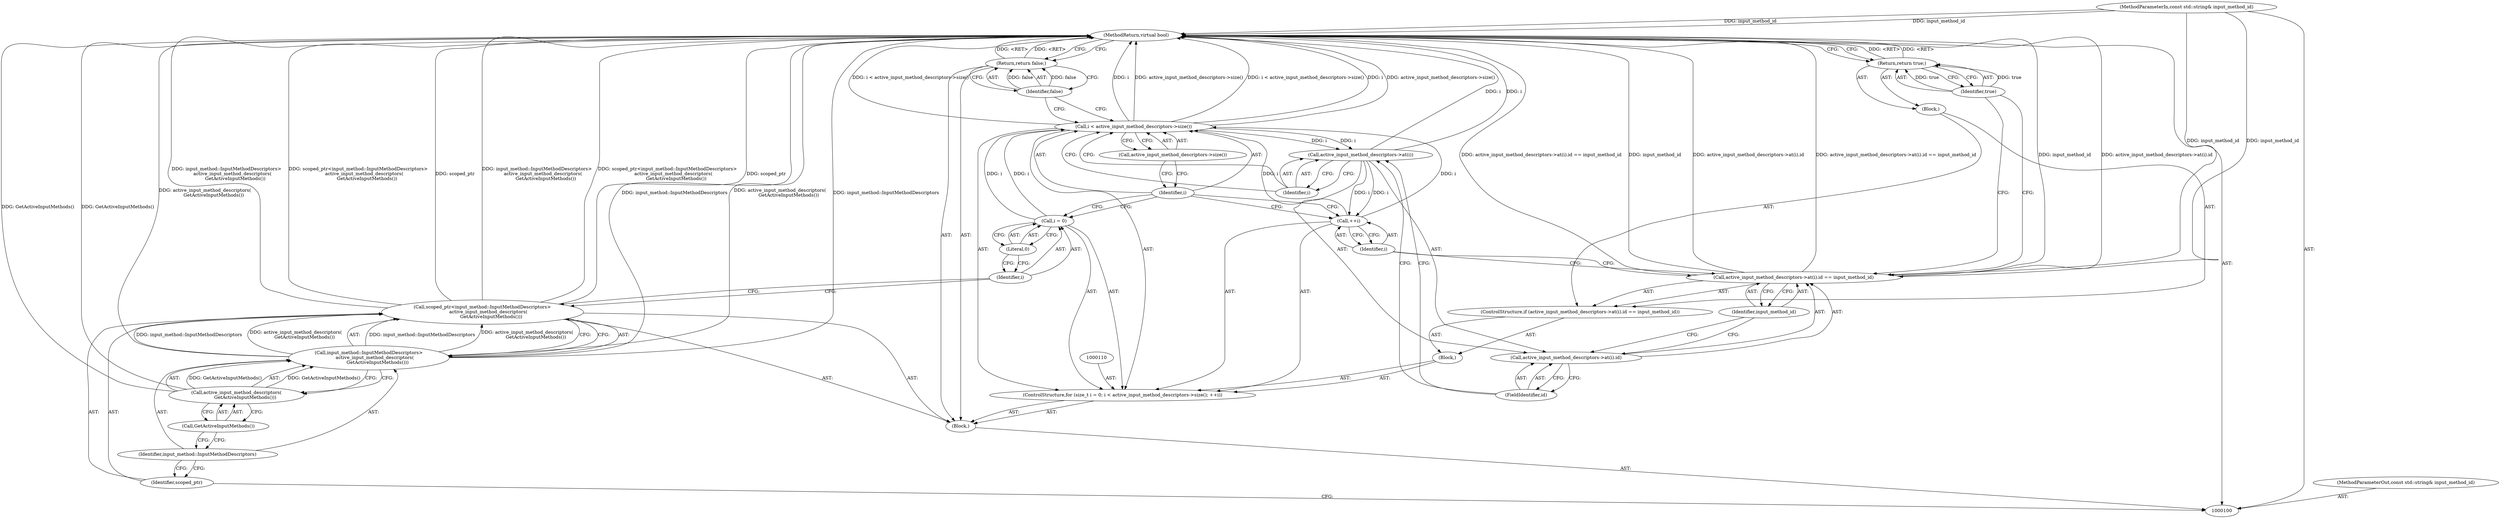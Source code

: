digraph "0_Chrome_dc7b094a338c6c521f918f478e993f0f74bbea0d_20" {
"1000132" [label="(MethodReturn,virtual bool)"];
"1000101" [label="(MethodParameterIn,const std::string& input_method_id)"];
"1000183" [label="(MethodParameterOut,const std::string& input_method_id)"];
"1000102" [label="(Block,)"];
"1000131" [label="(Identifier,false)"];
"1000130" [label="(Return,return false;)"];
"1000105" [label="(Call,input_method::InputMethodDescriptors>\n        active_input_method_descriptors(\n            GetActiveInputMethods()))"];
"1000106" [label="(Identifier,input_method::InputMethodDescriptors)"];
"1000103" [label="(Call,scoped_ptr<input_method::InputMethodDescriptors>\n        active_input_method_descriptors(\n            GetActiveInputMethods()))"];
"1000104" [label="(Identifier,scoped_ptr)"];
"1000107" [label="(Call,active_input_method_descriptors(\n            GetActiveInputMethods()))"];
"1000108" [label="(Call,GetActiveInputMethods())"];
"1000111" [label="(Call,i = 0)"];
"1000112" [label="(Identifier,i)"];
"1000113" [label="(Literal,0)"];
"1000114" [label="(Call,i < active_input_method_descriptors->size())"];
"1000115" [label="(Identifier,i)"];
"1000116" [label="(Call,active_input_method_descriptors->size())"];
"1000109" [label="(ControlStructure,for (size_t i = 0; i < active_input_method_descriptors->size(); ++i))"];
"1000117" [label="(Call,++i)"];
"1000118" [label="(Identifier,i)"];
"1000119" [label="(Block,)"];
"1000121" [label="(Call,active_input_method_descriptors->at(i).id == input_method_id)"];
"1000122" [label="(Call,active_input_method_descriptors->at(i).id)"];
"1000123" [label="(Call,active_input_method_descriptors->at(i))"];
"1000124" [label="(Identifier,i)"];
"1000125" [label="(FieldIdentifier,id)"];
"1000126" [label="(Identifier,input_method_id)"];
"1000120" [label="(ControlStructure,if (active_input_method_descriptors->at(i).id == input_method_id))"];
"1000127" [label="(Block,)"];
"1000129" [label="(Identifier,true)"];
"1000128" [label="(Return,return true;)"];
"1000132" -> "1000100"  [label="AST: "];
"1000132" -> "1000128"  [label="CFG: "];
"1000132" -> "1000130"  [label="CFG: "];
"1000121" -> "1000132"  [label="DDG: input_method_id"];
"1000121" -> "1000132"  [label="DDG: active_input_method_descriptors->at(i).id"];
"1000121" -> "1000132"  [label="DDG: active_input_method_descriptors->at(i).id == input_method_id"];
"1000107" -> "1000132"  [label="DDG: GetActiveInputMethods()"];
"1000105" -> "1000132"  [label="DDG: active_input_method_descriptors(\n            GetActiveInputMethods())"];
"1000105" -> "1000132"  [label="DDG: input_method::InputMethodDescriptors"];
"1000103" -> "1000132"  [label="DDG: scoped_ptr"];
"1000103" -> "1000132"  [label="DDG: input_method::InputMethodDescriptors>\n        active_input_method_descriptors(\n            GetActiveInputMethods())"];
"1000103" -> "1000132"  [label="DDG: scoped_ptr<input_method::InputMethodDescriptors>\n        active_input_method_descriptors(\n            GetActiveInputMethods())"];
"1000114" -> "1000132"  [label="DDG: i < active_input_method_descriptors->size()"];
"1000114" -> "1000132"  [label="DDG: i"];
"1000114" -> "1000132"  [label="DDG: active_input_method_descriptors->size()"];
"1000101" -> "1000132"  [label="DDG: input_method_id"];
"1000123" -> "1000132"  [label="DDG: i"];
"1000130" -> "1000132"  [label="DDG: <RET>"];
"1000128" -> "1000132"  [label="DDG: <RET>"];
"1000101" -> "1000100"  [label="AST: "];
"1000101" -> "1000132"  [label="DDG: input_method_id"];
"1000101" -> "1000121"  [label="DDG: input_method_id"];
"1000183" -> "1000100"  [label="AST: "];
"1000102" -> "1000100"  [label="AST: "];
"1000103" -> "1000102"  [label="AST: "];
"1000109" -> "1000102"  [label="AST: "];
"1000130" -> "1000102"  [label="AST: "];
"1000131" -> "1000130"  [label="AST: "];
"1000131" -> "1000114"  [label="CFG: "];
"1000130" -> "1000131"  [label="CFG: "];
"1000131" -> "1000130"  [label="DDG: false"];
"1000130" -> "1000102"  [label="AST: "];
"1000130" -> "1000131"  [label="CFG: "];
"1000131" -> "1000130"  [label="AST: "];
"1000132" -> "1000130"  [label="CFG: "];
"1000130" -> "1000132"  [label="DDG: <RET>"];
"1000131" -> "1000130"  [label="DDG: false"];
"1000105" -> "1000103"  [label="AST: "];
"1000105" -> "1000107"  [label="CFG: "];
"1000106" -> "1000105"  [label="AST: "];
"1000107" -> "1000105"  [label="AST: "];
"1000103" -> "1000105"  [label="CFG: "];
"1000105" -> "1000132"  [label="DDG: active_input_method_descriptors(\n            GetActiveInputMethods())"];
"1000105" -> "1000132"  [label="DDG: input_method::InputMethodDescriptors"];
"1000105" -> "1000103"  [label="DDG: input_method::InputMethodDescriptors"];
"1000105" -> "1000103"  [label="DDG: active_input_method_descriptors(\n            GetActiveInputMethods())"];
"1000107" -> "1000105"  [label="DDG: GetActiveInputMethods()"];
"1000106" -> "1000105"  [label="AST: "];
"1000106" -> "1000104"  [label="CFG: "];
"1000108" -> "1000106"  [label="CFG: "];
"1000103" -> "1000102"  [label="AST: "];
"1000103" -> "1000105"  [label="CFG: "];
"1000104" -> "1000103"  [label="AST: "];
"1000105" -> "1000103"  [label="AST: "];
"1000112" -> "1000103"  [label="CFG: "];
"1000103" -> "1000132"  [label="DDG: scoped_ptr"];
"1000103" -> "1000132"  [label="DDG: input_method::InputMethodDescriptors>\n        active_input_method_descriptors(\n            GetActiveInputMethods())"];
"1000103" -> "1000132"  [label="DDG: scoped_ptr<input_method::InputMethodDescriptors>\n        active_input_method_descriptors(\n            GetActiveInputMethods())"];
"1000105" -> "1000103"  [label="DDG: input_method::InputMethodDescriptors"];
"1000105" -> "1000103"  [label="DDG: active_input_method_descriptors(\n            GetActiveInputMethods())"];
"1000104" -> "1000103"  [label="AST: "];
"1000104" -> "1000100"  [label="CFG: "];
"1000106" -> "1000104"  [label="CFG: "];
"1000107" -> "1000105"  [label="AST: "];
"1000107" -> "1000108"  [label="CFG: "];
"1000108" -> "1000107"  [label="AST: "];
"1000105" -> "1000107"  [label="CFG: "];
"1000107" -> "1000132"  [label="DDG: GetActiveInputMethods()"];
"1000107" -> "1000105"  [label="DDG: GetActiveInputMethods()"];
"1000108" -> "1000107"  [label="AST: "];
"1000108" -> "1000106"  [label="CFG: "];
"1000107" -> "1000108"  [label="CFG: "];
"1000111" -> "1000109"  [label="AST: "];
"1000111" -> "1000113"  [label="CFG: "];
"1000112" -> "1000111"  [label="AST: "];
"1000113" -> "1000111"  [label="AST: "];
"1000115" -> "1000111"  [label="CFG: "];
"1000111" -> "1000114"  [label="DDG: i"];
"1000112" -> "1000111"  [label="AST: "];
"1000112" -> "1000103"  [label="CFG: "];
"1000113" -> "1000112"  [label="CFG: "];
"1000113" -> "1000111"  [label="AST: "];
"1000113" -> "1000112"  [label="CFG: "];
"1000111" -> "1000113"  [label="CFG: "];
"1000114" -> "1000109"  [label="AST: "];
"1000114" -> "1000116"  [label="CFG: "];
"1000115" -> "1000114"  [label="AST: "];
"1000116" -> "1000114"  [label="AST: "];
"1000124" -> "1000114"  [label="CFG: "];
"1000131" -> "1000114"  [label="CFG: "];
"1000114" -> "1000132"  [label="DDG: i < active_input_method_descriptors->size()"];
"1000114" -> "1000132"  [label="DDG: i"];
"1000114" -> "1000132"  [label="DDG: active_input_method_descriptors->size()"];
"1000117" -> "1000114"  [label="DDG: i"];
"1000111" -> "1000114"  [label="DDG: i"];
"1000114" -> "1000123"  [label="DDG: i"];
"1000115" -> "1000114"  [label="AST: "];
"1000115" -> "1000111"  [label="CFG: "];
"1000115" -> "1000117"  [label="CFG: "];
"1000116" -> "1000115"  [label="CFG: "];
"1000116" -> "1000114"  [label="AST: "];
"1000116" -> "1000115"  [label="CFG: "];
"1000114" -> "1000116"  [label="CFG: "];
"1000109" -> "1000102"  [label="AST: "];
"1000110" -> "1000109"  [label="AST: "];
"1000111" -> "1000109"  [label="AST: "];
"1000114" -> "1000109"  [label="AST: "];
"1000117" -> "1000109"  [label="AST: "];
"1000119" -> "1000109"  [label="AST: "];
"1000117" -> "1000109"  [label="AST: "];
"1000117" -> "1000118"  [label="CFG: "];
"1000118" -> "1000117"  [label="AST: "];
"1000115" -> "1000117"  [label="CFG: "];
"1000117" -> "1000114"  [label="DDG: i"];
"1000123" -> "1000117"  [label="DDG: i"];
"1000118" -> "1000117"  [label="AST: "];
"1000118" -> "1000121"  [label="CFG: "];
"1000117" -> "1000118"  [label="CFG: "];
"1000119" -> "1000109"  [label="AST: "];
"1000120" -> "1000119"  [label="AST: "];
"1000121" -> "1000120"  [label="AST: "];
"1000121" -> "1000126"  [label="CFG: "];
"1000122" -> "1000121"  [label="AST: "];
"1000126" -> "1000121"  [label="AST: "];
"1000129" -> "1000121"  [label="CFG: "];
"1000118" -> "1000121"  [label="CFG: "];
"1000121" -> "1000132"  [label="DDG: input_method_id"];
"1000121" -> "1000132"  [label="DDG: active_input_method_descriptors->at(i).id"];
"1000121" -> "1000132"  [label="DDG: active_input_method_descriptors->at(i).id == input_method_id"];
"1000101" -> "1000121"  [label="DDG: input_method_id"];
"1000122" -> "1000121"  [label="AST: "];
"1000122" -> "1000125"  [label="CFG: "];
"1000123" -> "1000122"  [label="AST: "];
"1000125" -> "1000122"  [label="AST: "];
"1000126" -> "1000122"  [label="CFG: "];
"1000123" -> "1000122"  [label="AST: "];
"1000123" -> "1000124"  [label="CFG: "];
"1000124" -> "1000123"  [label="AST: "];
"1000125" -> "1000123"  [label="CFG: "];
"1000123" -> "1000132"  [label="DDG: i"];
"1000123" -> "1000117"  [label="DDG: i"];
"1000114" -> "1000123"  [label="DDG: i"];
"1000124" -> "1000123"  [label="AST: "];
"1000124" -> "1000114"  [label="CFG: "];
"1000123" -> "1000124"  [label="CFG: "];
"1000125" -> "1000122"  [label="AST: "];
"1000125" -> "1000123"  [label="CFG: "];
"1000122" -> "1000125"  [label="CFG: "];
"1000126" -> "1000121"  [label="AST: "];
"1000126" -> "1000122"  [label="CFG: "];
"1000121" -> "1000126"  [label="CFG: "];
"1000120" -> "1000119"  [label="AST: "];
"1000121" -> "1000120"  [label="AST: "];
"1000127" -> "1000120"  [label="AST: "];
"1000127" -> "1000120"  [label="AST: "];
"1000128" -> "1000127"  [label="AST: "];
"1000129" -> "1000128"  [label="AST: "];
"1000129" -> "1000121"  [label="CFG: "];
"1000128" -> "1000129"  [label="CFG: "];
"1000129" -> "1000128"  [label="DDG: true"];
"1000128" -> "1000127"  [label="AST: "];
"1000128" -> "1000129"  [label="CFG: "];
"1000129" -> "1000128"  [label="AST: "];
"1000132" -> "1000128"  [label="CFG: "];
"1000128" -> "1000132"  [label="DDG: <RET>"];
"1000129" -> "1000128"  [label="DDG: true"];
}
